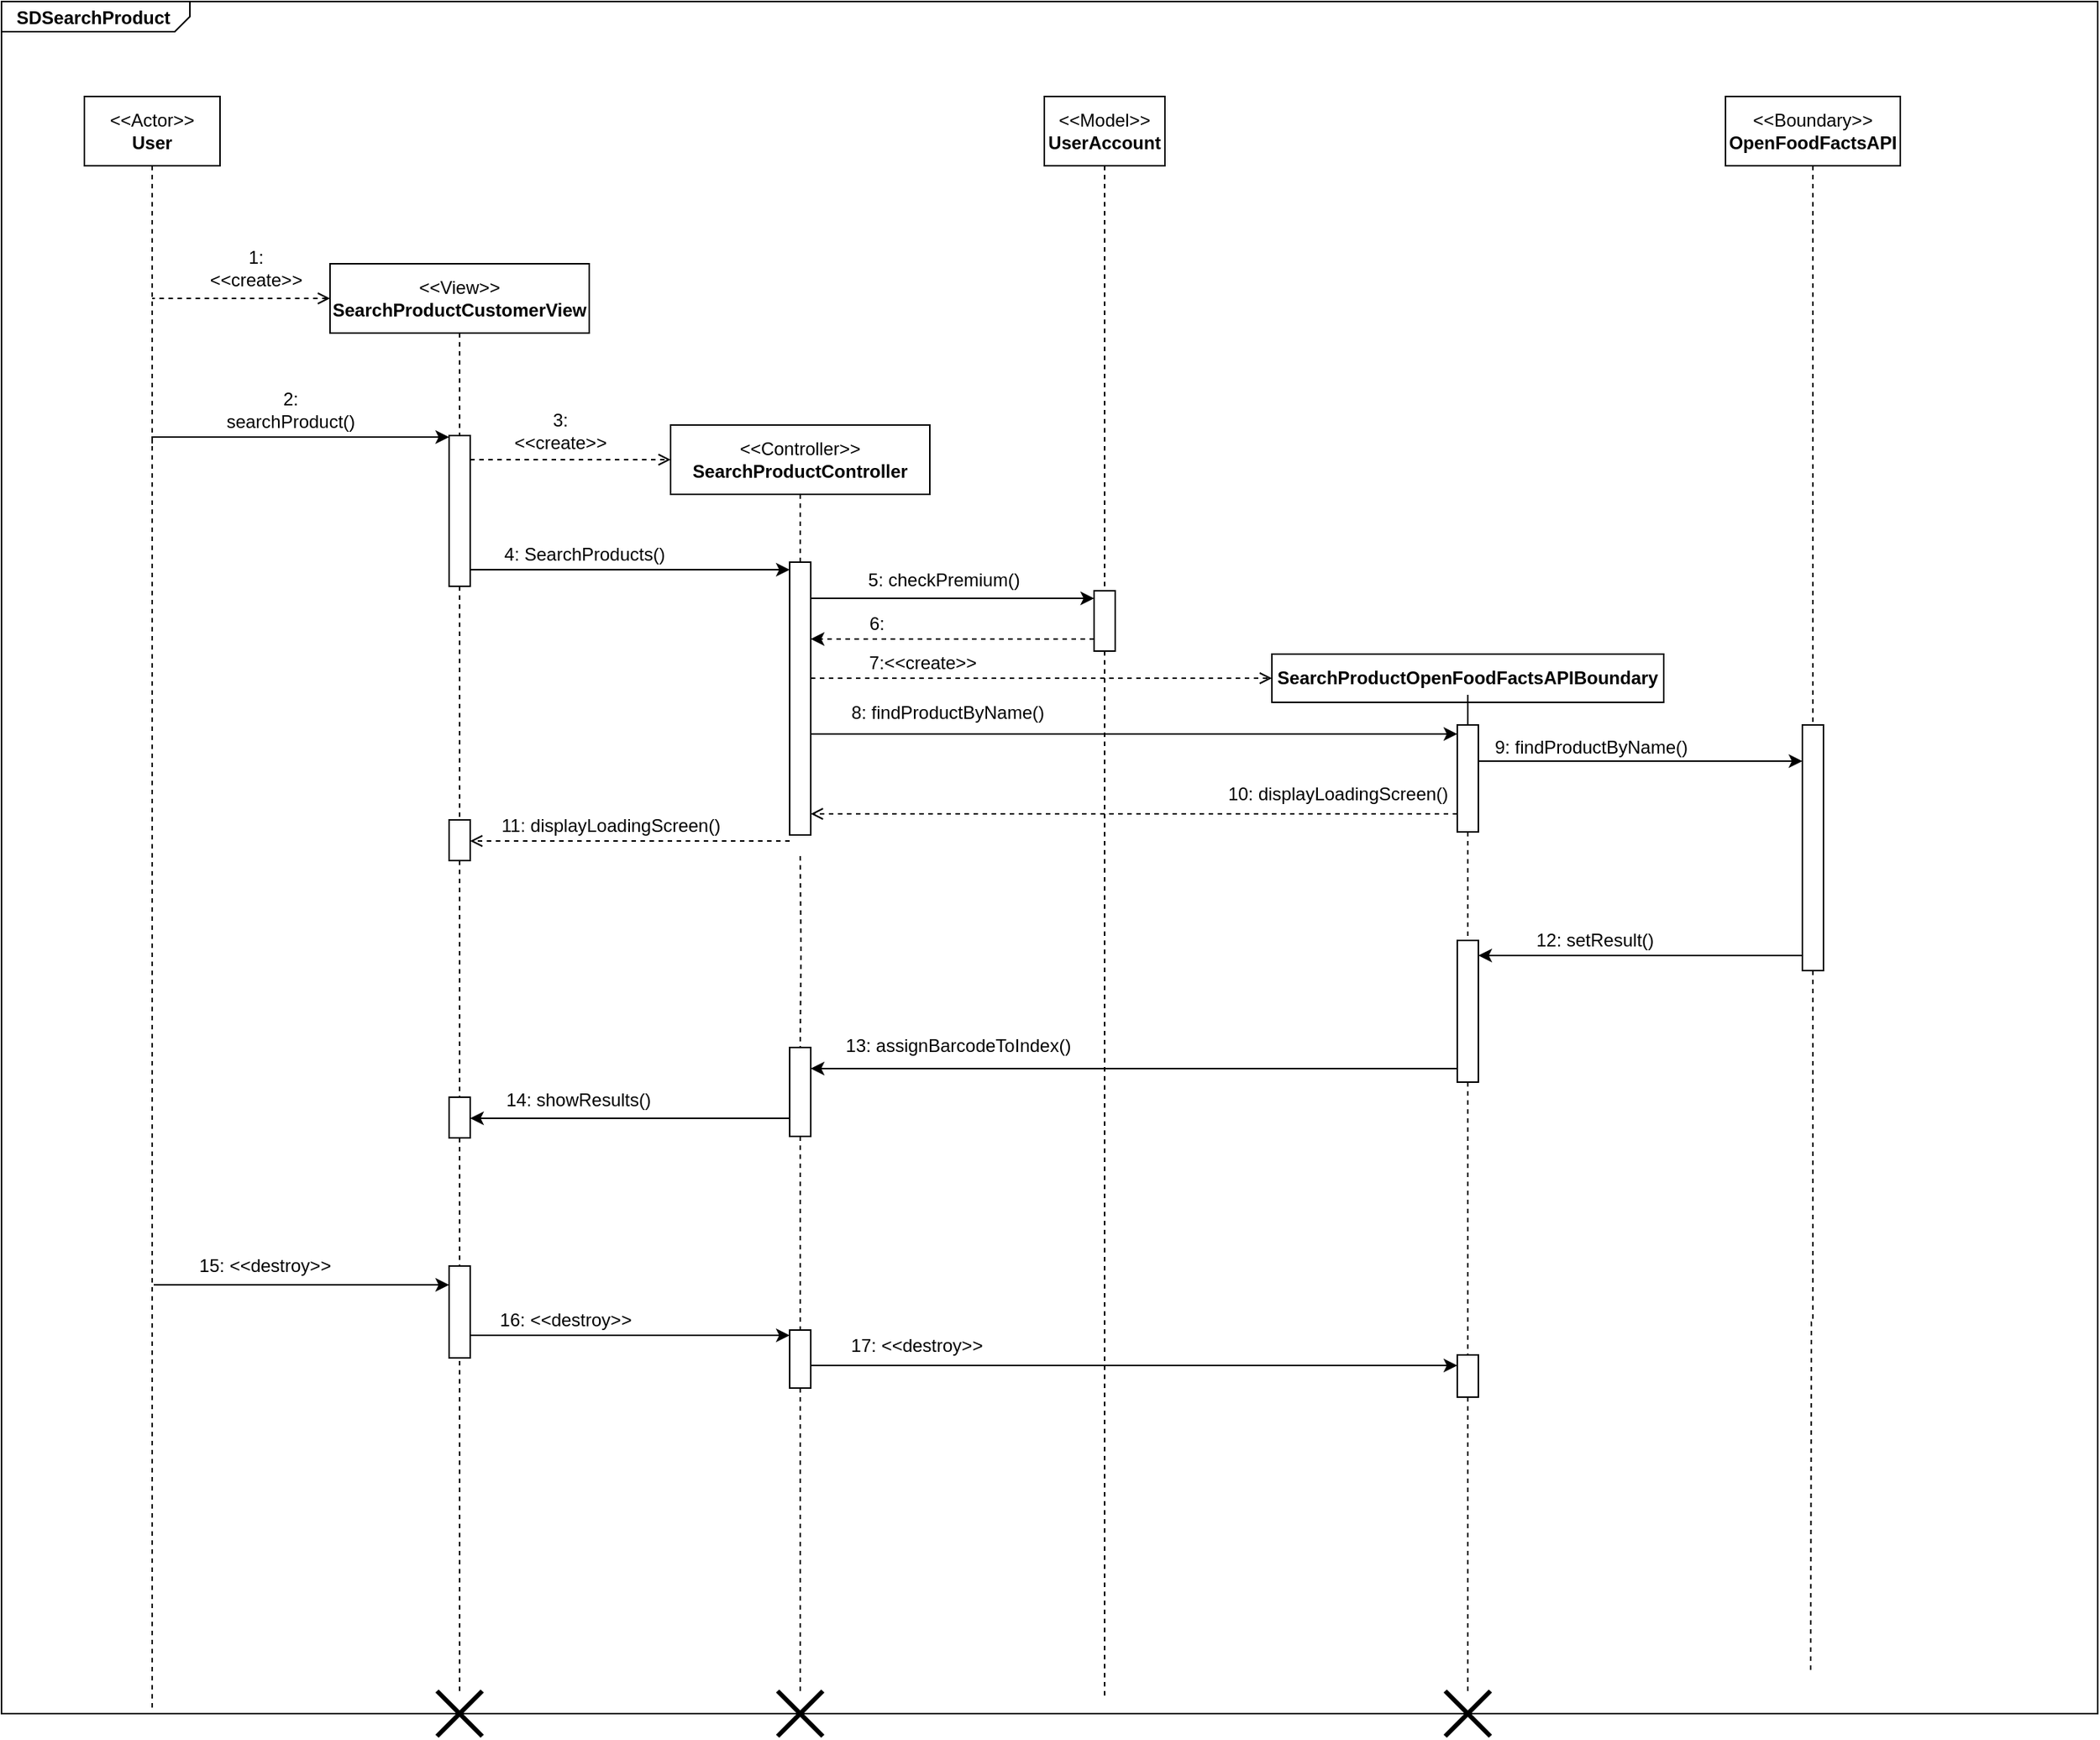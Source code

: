 <mxfile version="20.8.16" type="device"><diagram name="Pagina-1" id="OQv9DwkdLNPIvFLAlEnF"><mxGraphModel dx="1086" dy="1091" grid="0" gridSize="10" guides="1" tooltips="1" connect="1" arrows="1" fold="1" page="1" pageScale="1" pageWidth="827" pageHeight="1169" math="0" shadow="0"><root><mxCell id="0"/><mxCell id="1" parent="0"/><mxCell id="eG0iyWQBmRn0fQtc7bjH-7" style="edgeStyle=orthogonalEdgeStyle;rounded=0;orthogonalLoop=1;jettySize=auto;html=1;endArrow=none;endFill=0;dashed=1;" edge="1" parent="1" source="eG0iyWQBmRn0fQtc7bjH-1"><mxGeometry relative="1" as="geometry"><mxPoint x="957" y="1166" as="targetPoint"/></mxGeometry></mxCell><mxCell id="eG0iyWQBmRn0fQtc7bjH-1" value="&amp;lt;&amp;lt;Actor&amp;gt;&amp;gt;&lt;br&gt;&lt;b&gt;User&lt;/b&gt;" style="rounded=0;whiteSpace=wrap;html=1;" vertex="1" parent="1"><mxGeometry x="912" y="94" width="90" height="46" as="geometry"/></mxCell><mxCell id="eG0iyWQBmRn0fQtc7bjH-13" style="edgeStyle=orthogonalEdgeStyle;rounded=0;orthogonalLoop=1;jettySize=auto;html=1;dashed=1;endArrow=none;endFill=0;startArrow=open;startFill=0;" edge="1" parent="1" source="eG0iyWQBmRn0fQtc7bjH-2"><mxGeometry relative="1" as="geometry"><mxPoint x="957" y="228" as="targetPoint"/></mxGeometry></mxCell><mxCell id="eG0iyWQBmRn0fQtc7bjH-2" value="&amp;lt;&amp;lt;View&amp;gt;&amp;gt;&lt;br&gt;&lt;b&gt;SearchProductCustomerView&lt;/b&gt;" style="rounded=0;whiteSpace=wrap;html=1;" vertex="1" parent="1"><mxGeometry x="1075" y="205" width="172" height="46" as="geometry"/></mxCell><mxCell id="eG0iyWQBmRn0fQtc7bjH-3" value="&amp;lt;&amp;lt;Controller&amp;gt;&amp;gt;&lt;br&gt;&lt;b&gt;SearchProductController&lt;/b&gt;" style="rounded=0;whiteSpace=wrap;html=1;" vertex="1" parent="1"><mxGeometry x="1301" y="312" width="172" height="46" as="geometry"/></mxCell><mxCell id="eG0iyWQBmRn0fQtc7bjH-10" style="edgeStyle=orthogonalEdgeStyle;rounded=0;orthogonalLoop=1;jettySize=auto;html=1;dashed=1;endArrow=none;endFill=0;startArrow=none;" edge="1" parent="1" source="eG0iyWQBmRn0fQtc7bjH-27"><mxGeometry relative="1" as="geometry"><mxPoint x="1589" y="1157.8" as="targetPoint"/></mxGeometry></mxCell><mxCell id="eG0iyWQBmRn0fQtc7bjH-4" value="&amp;lt;&amp;lt;Model&amp;gt;&amp;gt;&lt;br&gt;&lt;b&gt;UserAccount&lt;/b&gt;" style="rounded=0;whiteSpace=wrap;html=1;" vertex="1" parent="1"><mxGeometry x="1549" y="94" width="80" height="46" as="geometry"/></mxCell><mxCell id="eG0iyWQBmRn0fQtc7bjH-5" value="&lt;b&gt;SearchProductOpenFoodFactsAPIBoundary&lt;/b&gt;" style="rounded=0;whiteSpace=wrap;html=1;" vertex="1" parent="1"><mxGeometry x="1700" y="464" width="260" height="32" as="geometry"/></mxCell><mxCell id="eG0iyWQBmRn0fQtc7bjH-12" style="edgeStyle=orthogonalEdgeStyle;rounded=0;orthogonalLoop=1;jettySize=auto;html=1;dashed=1;endArrow=none;endFill=0;startArrow=none;" edge="1" parent="1" source="eG0iyWQBmRn0fQtc7bjH-40"><mxGeometry relative="1" as="geometry"><mxPoint x="2057.5" y="1140.4" as="targetPoint"/></mxGeometry></mxCell><mxCell id="eG0iyWQBmRn0fQtc7bjH-6" value="&amp;lt;&amp;lt;Boundary&amp;gt;&amp;gt;&lt;br&gt;&lt;b&gt;OpenFoodFactsAPI&lt;/b&gt;" style="rounded=0;whiteSpace=wrap;html=1;" vertex="1" parent="1"><mxGeometry x="2001" y="94" width="116" height="46" as="geometry"/></mxCell><mxCell id="eG0iyWQBmRn0fQtc7bjH-14" value="1:&lt;br&gt;&amp;lt;&amp;lt;create&amp;gt;&amp;gt;" style="text;html=1;strokeColor=none;fillColor=none;align=center;verticalAlign=middle;whiteSpace=wrap;rounded=0;" vertex="1" parent="1"><mxGeometry x="996" y="193" width="60" height="30" as="geometry"/></mxCell><mxCell id="eG0iyWQBmRn0fQtc7bjH-17" value="" style="edgeStyle=orthogonalEdgeStyle;rounded=0;orthogonalLoop=1;jettySize=auto;html=1;dashed=1;endArrow=none;endFill=0;" edge="1" parent="1" source="eG0iyWQBmRn0fQtc7bjH-2" target="eG0iyWQBmRn0fQtc7bjH-16"><mxGeometry relative="1" as="geometry"><mxPoint x="1161" y="1175" as="targetPoint"/><mxPoint x="1161" y="251" as="sourcePoint"/><Array as="points"/></mxGeometry></mxCell><mxCell id="eG0iyWQBmRn0fQtc7bjH-18" style="edgeStyle=orthogonalEdgeStyle;rounded=0;orthogonalLoop=1;jettySize=auto;html=1;startArrow=classic;startFill=1;endArrow=none;endFill=0;" edge="1" parent="1" source="eG0iyWQBmRn0fQtc7bjH-16"><mxGeometry relative="1" as="geometry"><mxPoint x="957" y="324.2" as="targetPoint"/><Array as="points"><mxPoint x="957" y="320"/></Array></mxGeometry></mxCell><mxCell id="eG0iyWQBmRn0fQtc7bjH-20" style="edgeStyle=orthogonalEdgeStyle;rounded=0;orthogonalLoop=1;jettySize=auto;html=1;entryX=0;entryY=0.5;entryDx=0;entryDy=0;startArrow=none;startFill=0;endArrow=open;endFill=0;dashed=1;" edge="1" parent="1" source="eG0iyWQBmRn0fQtc7bjH-16" target="eG0iyWQBmRn0fQtc7bjH-3"><mxGeometry relative="1" as="geometry"><Array as="points"><mxPoint x="1256" y="335"/><mxPoint x="1256" y="335"/></Array></mxGeometry></mxCell><mxCell id="eG0iyWQBmRn0fQtc7bjH-25" style="edgeStyle=orthogonalEdgeStyle;rounded=0;orthogonalLoop=1;jettySize=auto;html=1;startArrow=none;startFill=0;endArrow=classic;endFill=1;" edge="1" parent="1" source="eG0iyWQBmRn0fQtc7bjH-16" target="eG0iyWQBmRn0fQtc7bjH-23"><mxGeometry relative="1" as="geometry"><Array as="points"><mxPoint x="1225" y="408"/><mxPoint x="1225" y="408"/></Array></mxGeometry></mxCell><mxCell id="eG0iyWQBmRn0fQtc7bjH-16" value="" style="rounded=0;whiteSpace=wrap;html=1;" vertex="1" parent="1"><mxGeometry x="1154" y="319" width="14" height="100" as="geometry"/></mxCell><mxCell id="eG0iyWQBmRn0fQtc7bjH-19" value="2:&lt;br&gt;searchProduct()" style="text;html=1;strokeColor=none;fillColor=none;align=center;verticalAlign=middle;whiteSpace=wrap;rounded=0;" vertex="1" parent="1"><mxGeometry x="1000" y="287" width="98" height="30" as="geometry"/></mxCell><mxCell id="eG0iyWQBmRn0fQtc7bjH-21" value="3:&lt;br&gt;&amp;lt;&amp;lt;create&amp;gt;&amp;gt;" style="text;html=1;strokeColor=none;fillColor=none;align=center;verticalAlign=middle;whiteSpace=wrap;rounded=0;" vertex="1" parent="1"><mxGeometry x="1198" y="301" width="60" height="30" as="geometry"/></mxCell><mxCell id="eG0iyWQBmRn0fQtc7bjH-24" value="" style="edgeStyle=orthogonalEdgeStyle;rounded=0;orthogonalLoop=1;jettySize=auto;html=1;dashed=1;endArrow=none;endFill=0;" edge="1" parent="1" source="eG0iyWQBmRn0fQtc7bjH-3" target="eG0iyWQBmRn0fQtc7bjH-23"><mxGeometry relative="1" as="geometry"><mxPoint x="1387" y="1172.8" as="targetPoint"/><mxPoint x="1387" y="358" as="sourcePoint"/></mxGeometry></mxCell><mxCell id="eG0iyWQBmRn0fQtc7bjH-29" style="edgeStyle=orthogonalEdgeStyle;rounded=0;orthogonalLoop=1;jettySize=auto;html=1;startArrow=none;startFill=0;endArrow=classic;endFill=1;" edge="1" parent="1" source="eG0iyWQBmRn0fQtc7bjH-23" target="eG0iyWQBmRn0fQtc7bjH-27"><mxGeometry relative="1" as="geometry"><Array as="points"><mxPoint x="1536" y="427"/><mxPoint x="1536" y="427"/></Array></mxGeometry></mxCell><mxCell id="eG0iyWQBmRn0fQtc7bjH-38" style="edgeStyle=orthogonalEdgeStyle;rounded=0;orthogonalLoop=1;jettySize=auto;html=1;startArrow=none;startFill=0;endArrow=classic;endFill=1;" edge="1" parent="1" target="eG0iyWQBmRn0fQtc7bjH-36"><mxGeometry relative="1" as="geometry"><mxPoint x="1394" y="499" as="sourcePoint"/><Array as="points"><mxPoint x="1394" y="517"/></Array></mxGeometry></mxCell><mxCell id="eG0iyWQBmRn0fQtc7bjH-49" style="edgeStyle=orthogonalEdgeStyle;rounded=0;orthogonalLoop=1;jettySize=auto;html=1;dashed=1;startArrow=none;startFill=0;endArrow=open;endFill=0;" edge="1" parent="1" target="eG0iyWQBmRn0fQtc7bjH-47"><mxGeometry relative="1" as="geometry"><mxPoint x="1380" y="588" as="sourcePoint"/><Array as="points"><mxPoint x="1331" y="588"/><mxPoint x="1331" y="588"/></Array></mxGeometry></mxCell><mxCell id="eG0iyWQBmRn0fQtc7bjH-66" style="edgeStyle=orthogonalEdgeStyle;rounded=0;orthogonalLoop=1;jettySize=auto;html=1;startArrow=none;startFill=0;endArrow=open;endFill=0;dashed=1;" edge="1" parent="1" source="eG0iyWQBmRn0fQtc7bjH-23" target="eG0iyWQBmRn0fQtc7bjH-5"><mxGeometry relative="1" as="geometry"><Array as="points"><mxPoint x="1625" y="480"/><mxPoint x="1625" y="480"/></Array></mxGeometry></mxCell><mxCell id="eG0iyWQBmRn0fQtc7bjH-23" value="" style="rounded=0;whiteSpace=wrap;html=1;" vertex="1" parent="1"><mxGeometry x="1380" y="403" width="14" height="181" as="geometry"/></mxCell><mxCell id="eG0iyWQBmRn0fQtc7bjH-26" value="4: SearchProducts()" style="text;html=1;strokeColor=none;fillColor=none;align=center;verticalAlign=middle;whiteSpace=wrap;rounded=0;" vertex="1" parent="1"><mxGeometry x="1183" y="384" width="122" height="28" as="geometry"/></mxCell><mxCell id="eG0iyWQBmRn0fQtc7bjH-28" value="" style="edgeStyle=orthogonalEdgeStyle;rounded=0;orthogonalLoop=1;jettySize=auto;html=1;dashed=1;endArrow=none;endFill=0;" edge="1" parent="1" source="eG0iyWQBmRn0fQtc7bjH-4" target="eG0iyWQBmRn0fQtc7bjH-27"><mxGeometry relative="1" as="geometry"><mxPoint x="1589" y="1157.8" as="targetPoint"/><mxPoint x="1589" y="140" as="sourcePoint"/></mxGeometry></mxCell><mxCell id="eG0iyWQBmRn0fQtc7bjH-32" style="edgeStyle=orthogonalEdgeStyle;rounded=0;orthogonalLoop=1;jettySize=auto;html=1;startArrow=none;startFill=0;endArrow=classic;endFill=1;dashed=1;exitX=0;exitY=0.5;exitDx=0;exitDy=0;" edge="1" parent="1" source="eG0iyWQBmRn0fQtc7bjH-27" target="eG0iyWQBmRn0fQtc7bjH-23"><mxGeometry relative="1" as="geometry"><mxPoint x="1582" y="469" as="sourcePoint"/><mxPoint x="1394" y="469" as="targetPoint"/><Array as="points"><mxPoint x="1582" y="454"/></Array></mxGeometry></mxCell><mxCell id="eG0iyWQBmRn0fQtc7bjH-27" value="" style="rounded=0;whiteSpace=wrap;html=1;" vertex="1" parent="1"><mxGeometry x="1582" y="422" width="14" height="40" as="geometry"/></mxCell><mxCell id="eG0iyWQBmRn0fQtc7bjH-30" value="5: checkPremium()" style="text;html=1;strokeColor=none;fillColor=none;align=center;verticalAlign=middle;whiteSpace=wrap;rounded=0;" vertex="1" parent="1"><mxGeometry x="1427" y="403" width="111" height="23" as="geometry"/></mxCell><mxCell id="eG0iyWQBmRn0fQtc7bjH-33" value="6:" style="text;html=1;strokeColor=none;fillColor=none;align=center;verticalAlign=middle;whiteSpace=wrap;rounded=0;" vertex="1" parent="1"><mxGeometry x="1408" y="429" width="60" height="30" as="geometry"/></mxCell><mxCell id="eG0iyWQBmRn0fQtc7bjH-37" value="" style="edgeStyle=orthogonalEdgeStyle;rounded=0;orthogonalLoop=1;jettySize=auto;html=1;dashed=1;endArrow=none;endFill=0;exitX=0.5;exitY=1;exitDx=0;exitDy=0;" edge="1" parent="1" source="eG0iyWQBmRn0fQtc7bjH-5" target="eG0iyWQBmRn0fQtc7bjH-36"><mxGeometry relative="1" as="geometry"><mxPoint x="1825" y="1140" as="targetPoint"/><mxPoint x="1885" y="425" as="sourcePoint"/><Array as="points"/></mxGeometry></mxCell><mxCell id="eG0iyWQBmRn0fQtc7bjH-42" style="edgeStyle=orthogonalEdgeStyle;rounded=0;orthogonalLoop=1;jettySize=auto;html=1;startArrow=none;startFill=0;endArrow=classic;endFill=1;" edge="1" parent="1" source="eG0iyWQBmRn0fQtc7bjH-36" target="eG0iyWQBmRn0fQtc7bjH-40"><mxGeometry relative="1" as="geometry"><Array as="points"><mxPoint x="2011" y="535"/><mxPoint x="2011" y="535"/></Array></mxGeometry></mxCell><mxCell id="eG0iyWQBmRn0fQtc7bjH-45" style="edgeStyle=orthogonalEdgeStyle;rounded=0;orthogonalLoop=1;jettySize=auto;html=1;startArrow=none;startFill=0;endArrow=open;endFill=0;dashed=1;" edge="1" parent="1" source="eG0iyWQBmRn0fQtc7bjH-36"><mxGeometry relative="1" as="geometry"><mxPoint x="1394" y="570" as="targetPoint"/><Array as="points"><mxPoint x="1499" y="570"/><mxPoint x="1499" y="570"/></Array></mxGeometry></mxCell><mxCell id="eG0iyWQBmRn0fQtc7bjH-36" value="" style="rounded=0;whiteSpace=wrap;html=1;" vertex="1" parent="1"><mxGeometry x="1823" y="511" width="14" height="71" as="geometry"/></mxCell><mxCell id="eG0iyWQBmRn0fQtc7bjH-39" value="8: findProductByName()" style="text;html=1;strokeColor=none;fillColor=none;align=center;verticalAlign=middle;whiteSpace=wrap;rounded=0;" vertex="1" parent="1"><mxGeometry x="1406" y="488" width="158" height="30" as="geometry"/></mxCell><mxCell id="eG0iyWQBmRn0fQtc7bjH-41" value="" style="edgeStyle=orthogonalEdgeStyle;rounded=0;orthogonalLoop=1;jettySize=auto;html=1;dashed=1;endArrow=none;endFill=0;" edge="1" parent="1" source="eG0iyWQBmRn0fQtc7bjH-6" target="eG0iyWQBmRn0fQtc7bjH-40"><mxGeometry relative="1" as="geometry"><mxPoint x="2057.5" y="1140.4" as="targetPoint"/><mxPoint x="2059" y="140" as="sourcePoint"/></mxGeometry></mxCell><mxCell id="eG0iyWQBmRn0fQtc7bjH-53" style="edgeStyle=orthogonalEdgeStyle;rounded=0;orthogonalLoop=1;jettySize=auto;html=1;startArrow=none;startFill=0;endArrow=classic;endFill=1;" edge="1" parent="1" source="eG0iyWQBmRn0fQtc7bjH-40" target="eG0iyWQBmRn0fQtc7bjH-51"><mxGeometry relative="1" as="geometry"><Array as="points"><mxPoint x="1891" y="664"/><mxPoint x="1891" y="664"/></Array></mxGeometry></mxCell><mxCell id="eG0iyWQBmRn0fQtc7bjH-40" value="" style="rounded=0;whiteSpace=wrap;html=1;" vertex="1" parent="1"><mxGeometry x="2052" y="511" width="14" height="163" as="geometry"/></mxCell><mxCell id="eG0iyWQBmRn0fQtc7bjH-43" value="9: findProductByName()" style="text;html=1;strokeColor=none;fillColor=none;align=center;verticalAlign=middle;whiteSpace=wrap;rounded=0;" vertex="1" parent="1"><mxGeometry x="1833" y="511" width="158" height="30" as="geometry"/></mxCell><mxCell id="eG0iyWQBmRn0fQtc7bjH-46" value="10: displayLoadingScreen()" style="text;html=1;strokeColor=none;fillColor=none;align=center;verticalAlign=middle;whiteSpace=wrap;rounded=0;" vertex="1" parent="1"><mxGeometry x="1667" y="542" width="154" height="30" as="geometry"/></mxCell><mxCell id="eG0iyWQBmRn0fQtc7bjH-48" value="" style="edgeStyle=orthogonalEdgeStyle;rounded=0;orthogonalLoop=1;jettySize=auto;html=1;dashed=1;endArrow=none;endFill=0;startArrow=none;" edge="1" parent="1" source="eG0iyWQBmRn0fQtc7bjH-16" target="eG0iyWQBmRn0fQtc7bjH-47"><mxGeometry relative="1" as="geometry"><mxPoint x="1161" y="1175" as="targetPoint"/><mxPoint x="1161" y="419" as="sourcePoint"/><Array as="points"/></mxGeometry></mxCell><mxCell id="eG0iyWQBmRn0fQtc7bjH-47" value="" style="rounded=0;whiteSpace=wrap;html=1;" vertex="1" parent="1"><mxGeometry x="1154" y="574" width="14" height="27" as="geometry"/></mxCell><mxCell id="eG0iyWQBmRn0fQtc7bjH-50" value="11: displayLoadingScreen()" style="text;html=1;strokeColor=none;fillColor=none;align=center;verticalAlign=middle;whiteSpace=wrap;rounded=0;" vertex="1" parent="1"><mxGeometry x="1183" y="563" width="157" height="30" as="geometry"/></mxCell><mxCell id="eG0iyWQBmRn0fQtc7bjH-52" value="" style="edgeStyle=orthogonalEdgeStyle;rounded=0;orthogonalLoop=1;jettySize=auto;html=1;dashed=1;endArrow=none;endFill=0;startArrow=none;" edge="1" parent="1" source="eG0iyWQBmRn0fQtc7bjH-36" target="eG0iyWQBmRn0fQtc7bjH-51"><mxGeometry relative="1" as="geometry"><mxPoint x="1825" y="1154" as="targetPoint"/><mxPoint x="1830" y="582" as="sourcePoint"/><Array as="points"/></mxGeometry></mxCell><mxCell id="eG0iyWQBmRn0fQtc7bjH-57" style="edgeStyle=orthogonalEdgeStyle;rounded=0;orthogonalLoop=1;jettySize=auto;html=1;startArrow=none;startFill=0;endArrow=classic;endFill=1;" edge="1" parent="1" source="eG0iyWQBmRn0fQtc7bjH-51" target="eG0iyWQBmRn0fQtc7bjH-55"><mxGeometry relative="1" as="geometry"><Array as="points"><mxPoint x="1500" y="739"/><mxPoint x="1500" y="739"/></Array></mxGeometry></mxCell><mxCell id="eG0iyWQBmRn0fQtc7bjH-51" value="" style="rounded=0;whiteSpace=wrap;html=1;" vertex="1" parent="1"><mxGeometry x="1823" y="654" width="14" height="94" as="geometry"/></mxCell><mxCell id="eG0iyWQBmRn0fQtc7bjH-54" value="12: setResult()" style="text;html=1;strokeColor=none;fillColor=none;align=center;verticalAlign=middle;whiteSpace=wrap;rounded=0;" vertex="1" parent="1"><mxGeometry x="1871" y="643" width="87" height="21" as="geometry"/></mxCell><mxCell id="eG0iyWQBmRn0fQtc7bjH-56" value="" style="edgeStyle=orthogonalEdgeStyle;rounded=0;orthogonalLoop=1;jettySize=auto;html=1;dashed=1;endArrow=none;endFill=0;startArrow=none;" edge="1" parent="1" target="eG0iyWQBmRn0fQtc7bjH-55"><mxGeometry relative="1" as="geometry"><mxPoint x="1387" y="1186.8" as="targetPoint"/><mxPoint x="1387" y="598" as="sourcePoint"/></mxGeometry></mxCell><mxCell id="eG0iyWQBmRn0fQtc7bjH-60" style="edgeStyle=orthogonalEdgeStyle;rounded=0;orthogonalLoop=1;jettySize=auto;html=1;startArrow=none;startFill=0;endArrow=classic;endFill=1;" edge="1" parent="1" source="eG0iyWQBmRn0fQtc7bjH-55" target="eG0iyWQBmRn0fQtc7bjH-58"><mxGeometry relative="1" as="geometry"><Array as="points"><mxPoint x="1329" y="772"/><mxPoint x="1329" y="772"/></Array></mxGeometry></mxCell><mxCell id="eG0iyWQBmRn0fQtc7bjH-55" value="" style="rounded=0;whiteSpace=wrap;html=1;" vertex="1" parent="1"><mxGeometry x="1380" y="725" width="14" height="59" as="geometry"/></mxCell><mxCell id="eG0iyWQBmRn0fQtc7bjH-59" value="" style="edgeStyle=orthogonalEdgeStyle;rounded=0;orthogonalLoop=1;jettySize=auto;html=1;dashed=1;endArrow=none;endFill=0;startArrow=none;" edge="1" parent="1" source="eG0iyWQBmRn0fQtc7bjH-47" target="eG0iyWQBmRn0fQtc7bjH-58"><mxGeometry relative="1" as="geometry"><mxPoint x="1161" y="1189" as="targetPoint"/><mxPoint x="1161" y="601" as="sourcePoint"/><Array as="points"/></mxGeometry></mxCell><mxCell id="eG0iyWQBmRn0fQtc7bjH-58" value="" style="rounded=0;whiteSpace=wrap;html=1;" vertex="1" parent="1"><mxGeometry x="1154" y="758" width="14" height="27" as="geometry"/></mxCell><mxCell id="eG0iyWQBmRn0fQtc7bjH-61" value="13: assignBarcodeToIndex()" style="text;html=1;strokeColor=none;fillColor=none;align=center;verticalAlign=middle;whiteSpace=wrap;rounded=0;" vertex="1" parent="1"><mxGeometry x="1416" y="712" width="152" height="24" as="geometry"/></mxCell><mxCell id="eG0iyWQBmRn0fQtc7bjH-62" value="14: showResults()" style="text;html=1;strokeColor=none;fillColor=none;align=center;verticalAlign=middle;whiteSpace=wrap;rounded=0;" vertex="1" parent="1"><mxGeometry x="1188" y="748" width="104" height="23" as="geometry"/></mxCell><mxCell id="eG0iyWQBmRn0fQtc7bjH-67" value="7:&amp;lt;&amp;lt;create&amp;gt;&amp;gt;" style="text;html=1;strokeColor=none;fillColor=none;align=center;verticalAlign=middle;whiteSpace=wrap;rounded=0;" vertex="1" parent="1"><mxGeometry x="1421" y="455" width="95" height="30" as="geometry"/></mxCell><mxCell id="eG0iyWQBmRn0fQtc7bjH-70" value="" style="edgeStyle=orthogonalEdgeStyle;rounded=0;orthogonalLoop=1;jettySize=auto;html=1;dashed=1;endArrow=none;endFill=0;startArrow=none;" edge="1" parent="1" source="eG0iyWQBmRn0fQtc7bjH-58" target="eG0iyWQBmRn0fQtc7bjH-69"><mxGeometry relative="1" as="geometry"><mxPoint x="1161" y="1175" as="targetPoint"/><mxPoint x="1161" y="785" as="sourcePoint"/><Array as="points"/></mxGeometry></mxCell><mxCell id="eG0iyWQBmRn0fQtc7bjH-71" style="edgeStyle=orthogonalEdgeStyle;rounded=0;orthogonalLoop=1;jettySize=auto;html=1;startArrow=classic;startFill=1;endArrow=none;endFill=0;" edge="1" parent="1" source="eG0iyWQBmRn0fQtc7bjH-69"><mxGeometry relative="1" as="geometry"><mxPoint x="958" y="882.5" as="targetPoint"/><Array as="points"><mxPoint x="1056" y="883"/></Array></mxGeometry></mxCell><mxCell id="eG0iyWQBmRn0fQtc7bjH-75" style="edgeStyle=orthogonalEdgeStyle;rounded=0;orthogonalLoop=1;jettySize=auto;html=1;startArrow=none;startFill=0;endArrow=classic;endFill=1;" edge="1" parent="1" source="eG0iyWQBmRn0fQtc7bjH-69" target="eG0iyWQBmRn0fQtc7bjH-73"><mxGeometry relative="1" as="geometry"><Array as="points"><mxPoint x="1332" y="916"/><mxPoint x="1332" y="916"/></Array></mxGeometry></mxCell><mxCell id="eG0iyWQBmRn0fQtc7bjH-69" value="" style="rounded=0;whiteSpace=wrap;html=1;" vertex="1" parent="1"><mxGeometry x="1154" y="870" width="14" height="61" as="geometry"/></mxCell><mxCell id="eG0iyWQBmRn0fQtc7bjH-72" value="15: &amp;lt;&amp;lt;destroy&amp;gt;&amp;gt;" style="text;html=1;strokeColor=none;fillColor=none;align=center;verticalAlign=middle;whiteSpace=wrap;rounded=0;" vertex="1" parent="1"><mxGeometry x="977" y="855" width="110" height="30" as="geometry"/></mxCell><mxCell id="eG0iyWQBmRn0fQtc7bjH-74" value="" style="edgeStyle=orthogonalEdgeStyle;rounded=0;orthogonalLoop=1;jettySize=auto;html=1;dashed=1;endArrow=none;endFill=0;startArrow=none;" edge="1" parent="1" source="eG0iyWQBmRn0fQtc7bjH-55" target="eG0iyWQBmRn0fQtc7bjH-73"><mxGeometry relative="1" as="geometry"><mxPoint x="1387" y="1172.8" as="targetPoint"/><mxPoint x="1387" y="784" as="sourcePoint"/></mxGeometry></mxCell><mxCell id="eG0iyWQBmRn0fQtc7bjH-79" style="edgeStyle=orthogonalEdgeStyle;rounded=0;orthogonalLoop=1;jettySize=auto;html=1;startArrow=none;startFill=0;endArrow=classic;endFill=1;" edge="1" parent="1" source="eG0iyWQBmRn0fQtc7bjH-73" target="eG0iyWQBmRn0fQtc7bjH-77"><mxGeometry relative="1" as="geometry"><Array as="points"><mxPoint x="1718" y="936"/><mxPoint x="1718" y="936"/></Array></mxGeometry></mxCell><mxCell id="eG0iyWQBmRn0fQtc7bjH-73" value="" style="rounded=0;whiteSpace=wrap;html=1;" vertex="1" parent="1"><mxGeometry x="1380" y="912.5" width="14" height="38.5" as="geometry"/></mxCell><mxCell id="eG0iyWQBmRn0fQtc7bjH-76" value="16: &amp;lt;&amp;lt;destroy&amp;gt;&amp;gt;" style="text;html=1;strokeColor=none;fillColor=none;align=center;verticalAlign=middle;whiteSpace=wrap;rounded=0;" vertex="1" parent="1"><mxGeometry x="1183" y="893" width="97" height="26.5" as="geometry"/></mxCell><mxCell id="eG0iyWQBmRn0fQtc7bjH-78" value="" style="edgeStyle=orthogonalEdgeStyle;rounded=0;orthogonalLoop=1;jettySize=auto;html=1;dashed=1;endArrow=none;endFill=0;startArrow=none;" edge="1" parent="1" source="eG0iyWQBmRn0fQtc7bjH-51" target="eG0iyWQBmRn0fQtc7bjH-77"><mxGeometry relative="1" as="geometry"><mxPoint x="1825" y="1140" as="targetPoint"/><mxPoint x="1830" y="748" as="sourcePoint"/><Array as="points"/></mxGeometry></mxCell><mxCell id="eG0iyWQBmRn0fQtc7bjH-77" value="" style="rounded=0;whiteSpace=wrap;html=1;" vertex="1" parent="1"><mxGeometry x="1823" y="929" width="14" height="28" as="geometry"/></mxCell><mxCell id="eG0iyWQBmRn0fQtc7bjH-80" value="17: &amp;lt;&amp;lt;destroy&amp;gt;&amp;gt;" style="text;html=1;strokeColor=none;fillColor=none;align=center;verticalAlign=middle;whiteSpace=wrap;rounded=0;" vertex="1" parent="1"><mxGeometry x="1416" y="910" width="97" height="26.5" as="geometry"/></mxCell><mxCell id="eG0iyWQBmRn0fQtc7bjH-85" style="edgeStyle=orthogonalEdgeStyle;rounded=0;orthogonalLoop=1;jettySize=auto;html=1;startArrow=none;startFill=0;endArrow=none;endFill=0;dashed=1;" edge="1" parent="1" source="eG0iyWQBmRn0fQtc7bjH-83" target="eG0iyWQBmRn0fQtc7bjH-69"><mxGeometry relative="1" as="geometry"><mxPoint x="1062" y="933" as="targetPoint"/><Array as="points"><mxPoint x="1161" y="953"/><mxPoint x="1161" y="953"/></Array></mxGeometry></mxCell><mxCell id="eG0iyWQBmRn0fQtc7bjH-83" value="" style="shape=umlDestroy;whiteSpace=wrap;html=1;strokeWidth=3;" vertex="1" parent="1"><mxGeometry x="1146" y="1152" width="30" height="30" as="geometry"/></mxCell><mxCell id="eG0iyWQBmRn0fQtc7bjH-90" style="edgeStyle=orthogonalEdgeStyle;rounded=0;orthogonalLoop=1;jettySize=auto;html=1;dashed=1;startArrow=none;startFill=0;endArrow=none;endFill=0;" edge="1" parent="1" source="eG0iyWQBmRn0fQtc7bjH-81" target="eG0iyWQBmRn0fQtc7bjH-73"><mxGeometry relative="1" as="geometry"/></mxCell><mxCell id="eG0iyWQBmRn0fQtc7bjH-81" value="" style="shape=umlDestroy;whiteSpace=wrap;html=1;strokeWidth=3;" vertex="1" parent="1"><mxGeometry x="1372" y="1152" width="30" height="30" as="geometry"/></mxCell><mxCell id="eG0iyWQBmRn0fQtc7bjH-89" style="edgeStyle=orthogonalEdgeStyle;rounded=0;orthogonalLoop=1;jettySize=auto;html=1;dashed=1;startArrow=none;startFill=0;endArrow=none;endFill=0;" edge="1" parent="1" source="eG0iyWQBmRn0fQtc7bjH-88" target="eG0iyWQBmRn0fQtc7bjH-77"><mxGeometry relative="1" as="geometry"/></mxCell><mxCell id="eG0iyWQBmRn0fQtc7bjH-88" value="" style="shape=umlDestroy;whiteSpace=wrap;html=1;strokeWidth=3;" vertex="1" parent="1"><mxGeometry x="1815" y="1152" width="30" height="30" as="geometry"/></mxCell><mxCell id="eG0iyWQBmRn0fQtc7bjH-91" value="&lt;p style=&quot;margin:0px;margin-top:4px;margin-left:10px;text-align:left;&quot;&gt;&lt;b&gt;SDSearchProduct&lt;/b&gt;&lt;/p&gt;" style="html=1;shape=mxgraph.sysml.package;xSize=90;align=left;spacingLeft=10;overflow=fill;recursiveResize=0;fillOpacity=0;labelX=125.57;" vertex="1" parent="1"><mxGeometry x="857" y="31" width="1391" height="1136" as="geometry"/></mxCell></root></mxGraphModel></diagram></mxfile>